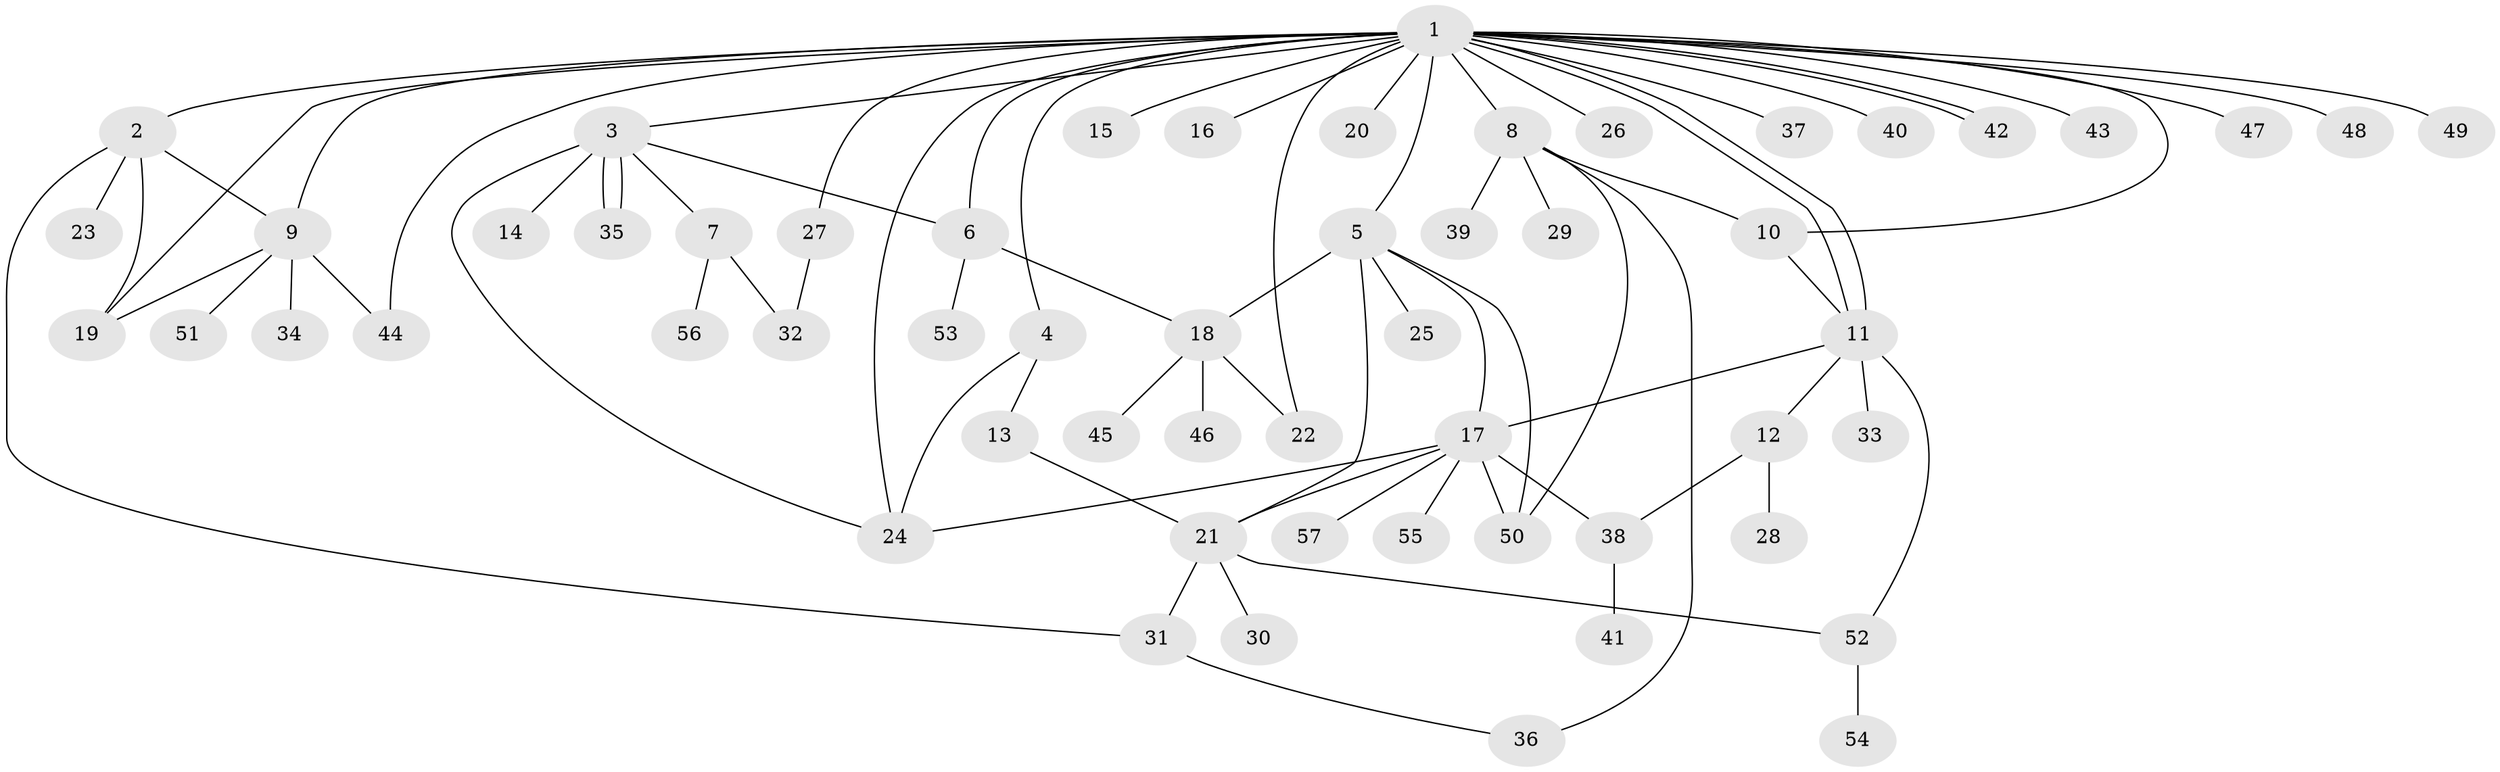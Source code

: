 // coarse degree distribution, {12: 0.05263157894736842, 5: 0.10526315789473684, 2: 0.2631578947368421, 4: 0.05263157894736842, 1: 0.5263157894736842}
// Generated by graph-tools (version 1.1) at 2025/50/03/04/25 22:50:04]
// undirected, 57 vertices, 81 edges
graph export_dot {
  node [color=gray90,style=filled];
  1;
  2;
  3;
  4;
  5;
  6;
  7;
  8;
  9;
  10;
  11;
  12;
  13;
  14;
  15;
  16;
  17;
  18;
  19;
  20;
  21;
  22;
  23;
  24;
  25;
  26;
  27;
  28;
  29;
  30;
  31;
  32;
  33;
  34;
  35;
  36;
  37;
  38;
  39;
  40;
  41;
  42;
  43;
  44;
  45;
  46;
  47;
  48;
  49;
  50;
  51;
  52;
  53;
  54;
  55;
  56;
  57;
  1 -- 2;
  1 -- 3;
  1 -- 4;
  1 -- 5;
  1 -- 6;
  1 -- 8;
  1 -- 9;
  1 -- 10;
  1 -- 11;
  1 -- 11;
  1 -- 15;
  1 -- 16;
  1 -- 19;
  1 -- 20;
  1 -- 22;
  1 -- 24;
  1 -- 26;
  1 -- 27;
  1 -- 37;
  1 -- 40;
  1 -- 42;
  1 -- 42;
  1 -- 43;
  1 -- 44;
  1 -- 47;
  1 -- 48;
  1 -- 49;
  2 -- 9;
  2 -- 19;
  2 -- 23;
  2 -- 31;
  3 -- 6;
  3 -- 7;
  3 -- 14;
  3 -- 24;
  3 -- 35;
  3 -- 35;
  4 -- 13;
  4 -- 24;
  5 -- 17;
  5 -- 18;
  5 -- 21;
  5 -- 25;
  5 -- 50;
  6 -- 18;
  6 -- 53;
  7 -- 32;
  7 -- 56;
  8 -- 10;
  8 -- 29;
  8 -- 36;
  8 -- 39;
  8 -- 50;
  9 -- 19;
  9 -- 34;
  9 -- 44;
  9 -- 51;
  10 -- 11;
  11 -- 12;
  11 -- 17;
  11 -- 33;
  11 -- 52;
  12 -- 28;
  12 -- 38;
  13 -- 21;
  17 -- 21;
  17 -- 24;
  17 -- 38;
  17 -- 50;
  17 -- 55;
  17 -- 57;
  18 -- 22;
  18 -- 45;
  18 -- 46;
  21 -- 30;
  21 -- 31;
  21 -- 52;
  27 -- 32;
  31 -- 36;
  38 -- 41;
  52 -- 54;
}
